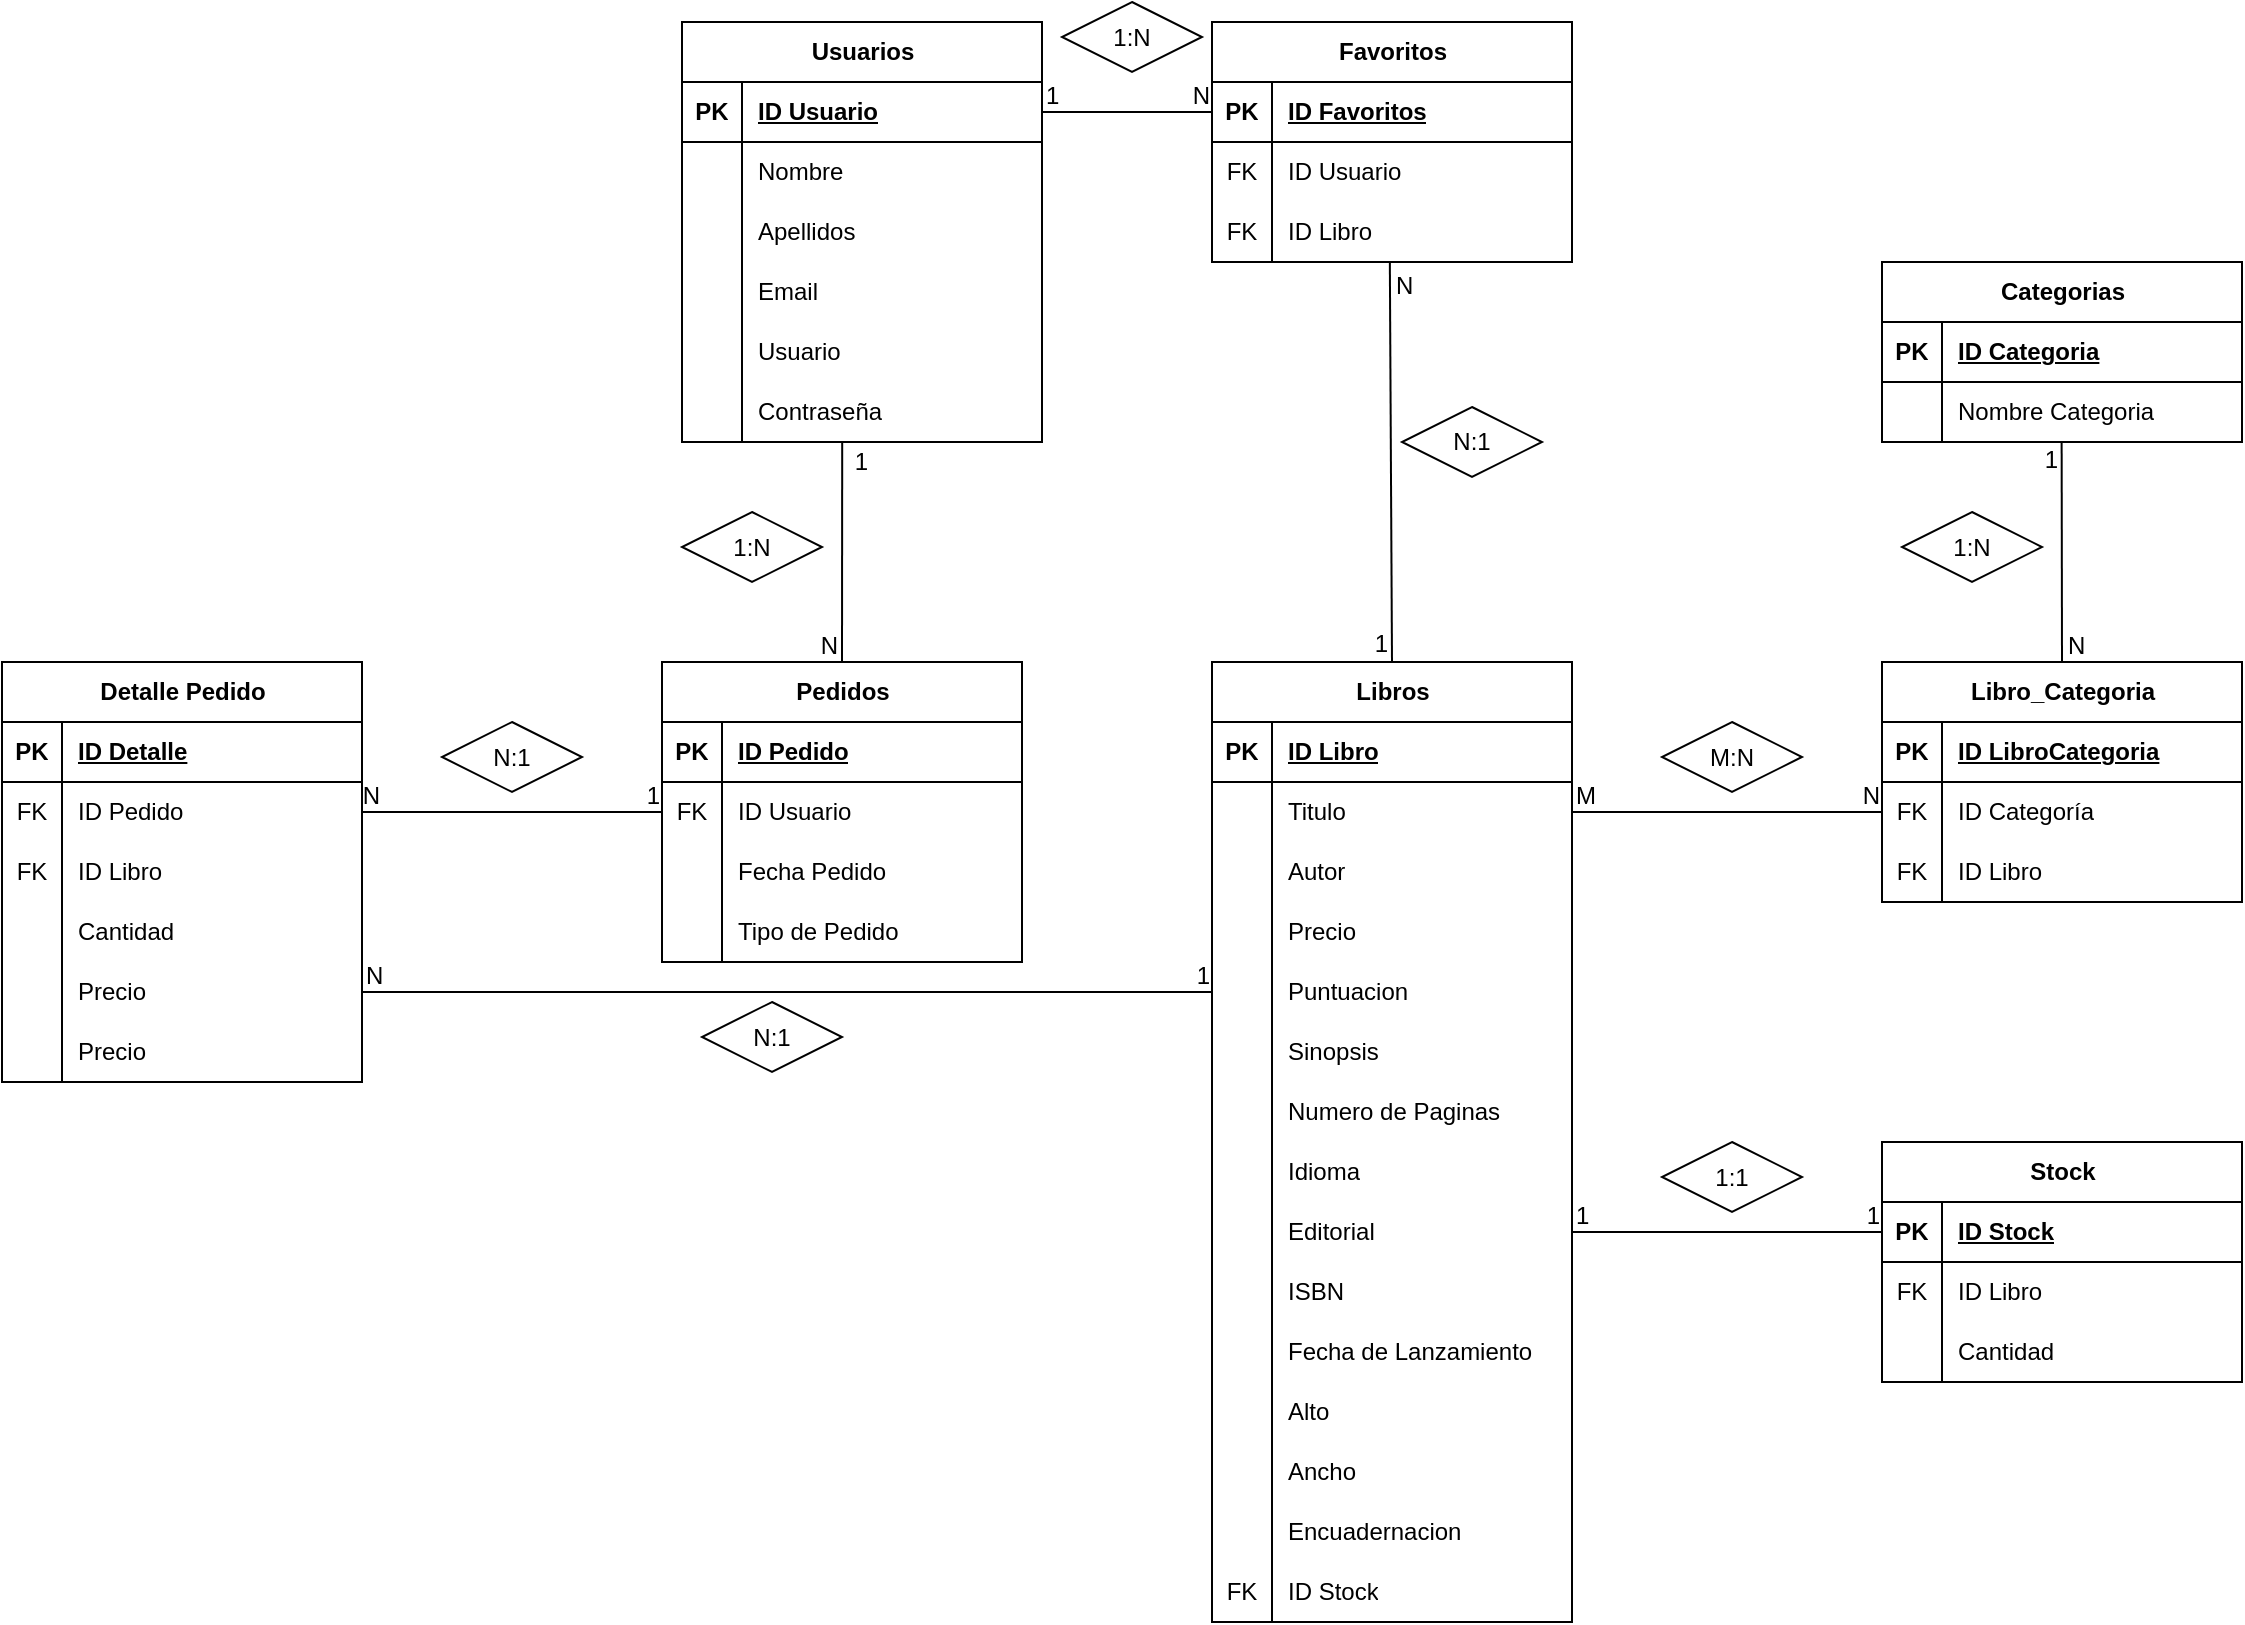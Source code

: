 <mxfile version="23.1.2" type="device">
  <diagram id="R2lEEEUBdFMjLlhIrx00" name="Page-1">
    <mxGraphModel dx="1997" dy="590" grid="1" gridSize="10" guides="1" tooltips="1" connect="1" arrows="1" fold="1" page="1" pageScale="1" pageWidth="850" pageHeight="1100" math="0" shadow="0" extFonts="Permanent Marker^https://fonts.googleapis.com/css?family=Permanent+Marker">
      <root>
        <mxCell id="0" />
        <mxCell id="1" parent="0" />
        <mxCell id="MF3xq8BeSgPYA4B_c5Sf-1" value="Usuarios" style="shape=table;startSize=30;container=1;collapsible=1;childLayout=tableLayout;fixedRows=1;rowLines=0;fontStyle=1;align=center;resizeLast=1;html=1;" vertex="1" parent="1">
          <mxGeometry x="70" y="70" width="180" height="210" as="geometry" />
        </mxCell>
        <mxCell id="MF3xq8BeSgPYA4B_c5Sf-2" value="" style="shape=tableRow;horizontal=0;startSize=0;swimlaneHead=0;swimlaneBody=0;fillColor=none;collapsible=0;dropTarget=0;points=[[0,0.5],[1,0.5]];portConstraint=eastwest;top=0;left=0;right=0;bottom=1;" vertex="1" parent="MF3xq8BeSgPYA4B_c5Sf-1">
          <mxGeometry y="30" width="180" height="30" as="geometry" />
        </mxCell>
        <mxCell id="MF3xq8BeSgPYA4B_c5Sf-3" value="PK" style="shape=partialRectangle;connectable=0;fillColor=none;top=0;left=0;bottom=0;right=0;fontStyle=1;overflow=hidden;whiteSpace=wrap;html=1;" vertex="1" parent="MF3xq8BeSgPYA4B_c5Sf-2">
          <mxGeometry width="30" height="30" as="geometry">
            <mxRectangle width="30" height="30" as="alternateBounds" />
          </mxGeometry>
        </mxCell>
        <mxCell id="MF3xq8BeSgPYA4B_c5Sf-4" value="ID Usuario" style="shape=partialRectangle;connectable=0;fillColor=none;top=0;left=0;bottom=0;right=0;align=left;spacingLeft=6;fontStyle=5;overflow=hidden;whiteSpace=wrap;html=1;" vertex="1" parent="MF3xq8BeSgPYA4B_c5Sf-2">
          <mxGeometry x="30" width="150" height="30" as="geometry">
            <mxRectangle width="150" height="30" as="alternateBounds" />
          </mxGeometry>
        </mxCell>
        <mxCell id="MF3xq8BeSgPYA4B_c5Sf-5" value="" style="shape=tableRow;horizontal=0;startSize=0;swimlaneHead=0;swimlaneBody=0;fillColor=none;collapsible=0;dropTarget=0;points=[[0,0.5],[1,0.5]];portConstraint=eastwest;top=0;left=0;right=0;bottom=0;" vertex="1" parent="MF3xq8BeSgPYA4B_c5Sf-1">
          <mxGeometry y="60" width="180" height="30" as="geometry" />
        </mxCell>
        <mxCell id="MF3xq8BeSgPYA4B_c5Sf-6" value="" style="shape=partialRectangle;connectable=0;fillColor=none;top=0;left=0;bottom=0;right=0;editable=1;overflow=hidden;whiteSpace=wrap;html=1;" vertex="1" parent="MF3xq8BeSgPYA4B_c5Sf-5">
          <mxGeometry width="30" height="30" as="geometry">
            <mxRectangle width="30" height="30" as="alternateBounds" />
          </mxGeometry>
        </mxCell>
        <mxCell id="MF3xq8BeSgPYA4B_c5Sf-7" value="Nombre" style="shape=partialRectangle;connectable=0;fillColor=none;top=0;left=0;bottom=0;right=0;align=left;spacingLeft=6;overflow=hidden;whiteSpace=wrap;html=1;" vertex="1" parent="MF3xq8BeSgPYA4B_c5Sf-5">
          <mxGeometry x="30" width="150" height="30" as="geometry">
            <mxRectangle width="150" height="30" as="alternateBounds" />
          </mxGeometry>
        </mxCell>
        <mxCell id="MF3xq8BeSgPYA4B_c5Sf-8" value="" style="shape=tableRow;horizontal=0;startSize=0;swimlaneHead=0;swimlaneBody=0;fillColor=none;collapsible=0;dropTarget=0;points=[[0,0.5],[1,0.5]];portConstraint=eastwest;top=0;left=0;right=0;bottom=0;" vertex="1" parent="MF3xq8BeSgPYA4B_c5Sf-1">
          <mxGeometry y="90" width="180" height="30" as="geometry" />
        </mxCell>
        <mxCell id="MF3xq8BeSgPYA4B_c5Sf-9" value="" style="shape=partialRectangle;connectable=0;fillColor=none;top=0;left=0;bottom=0;right=0;editable=1;overflow=hidden;whiteSpace=wrap;html=1;" vertex="1" parent="MF3xq8BeSgPYA4B_c5Sf-8">
          <mxGeometry width="30" height="30" as="geometry">
            <mxRectangle width="30" height="30" as="alternateBounds" />
          </mxGeometry>
        </mxCell>
        <mxCell id="MF3xq8BeSgPYA4B_c5Sf-10" value="Apellidos" style="shape=partialRectangle;connectable=0;fillColor=none;top=0;left=0;bottom=0;right=0;align=left;spacingLeft=6;overflow=hidden;whiteSpace=wrap;html=1;" vertex="1" parent="MF3xq8BeSgPYA4B_c5Sf-8">
          <mxGeometry x="30" width="150" height="30" as="geometry">
            <mxRectangle width="150" height="30" as="alternateBounds" />
          </mxGeometry>
        </mxCell>
        <mxCell id="MF3xq8BeSgPYA4B_c5Sf-11" value="" style="shape=tableRow;horizontal=0;startSize=0;swimlaneHead=0;swimlaneBody=0;fillColor=none;collapsible=0;dropTarget=0;points=[[0,0.5],[1,0.5]];portConstraint=eastwest;top=0;left=0;right=0;bottom=0;" vertex="1" parent="MF3xq8BeSgPYA4B_c5Sf-1">
          <mxGeometry y="120" width="180" height="30" as="geometry" />
        </mxCell>
        <mxCell id="MF3xq8BeSgPYA4B_c5Sf-12" value="" style="shape=partialRectangle;connectable=0;fillColor=none;top=0;left=0;bottom=0;right=0;editable=1;overflow=hidden;whiteSpace=wrap;html=1;" vertex="1" parent="MF3xq8BeSgPYA4B_c5Sf-11">
          <mxGeometry width="30" height="30" as="geometry">
            <mxRectangle width="30" height="30" as="alternateBounds" />
          </mxGeometry>
        </mxCell>
        <mxCell id="MF3xq8BeSgPYA4B_c5Sf-13" value="Email" style="shape=partialRectangle;connectable=0;fillColor=none;top=0;left=0;bottom=0;right=0;align=left;spacingLeft=6;overflow=hidden;whiteSpace=wrap;html=1;" vertex="1" parent="MF3xq8BeSgPYA4B_c5Sf-11">
          <mxGeometry x="30" width="150" height="30" as="geometry">
            <mxRectangle width="150" height="30" as="alternateBounds" />
          </mxGeometry>
        </mxCell>
        <mxCell id="MF3xq8BeSgPYA4B_c5Sf-17" value="" style="shape=tableRow;horizontal=0;startSize=0;swimlaneHead=0;swimlaneBody=0;fillColor=none;collapsible=0;dropTarget=0;points=[[0,0.5],[1,0.5]];portConstraint=eastwest;top=0;left=0;right=0;bottom=0;" vertex="1" parent="MF3xq8BeSgPYA4B_c5Sf-1">
          <mxGeometry y="150" width="180" height="30" as="geometry" />
        </mxCell>
        <mxCell id="MF3xq8BeSgPYA4B_c5Sf-18" value="" style="shape=partialRectangle;connectable=0;fillColor=none;top=0;left=0;bottom=0;right=0;editable=1;overflow=hidden;whiteSpace=wrap;html=1;" vertex="1" parent="MF3xq8BeSgPYA4B_c5Sf-17">
          <mxGeometry width="30" height="30" as="geometry">
            <mxRectangle width="30" height="30" as="alternateBounds" />
          </mxGeometry>
        </mxCell>
        <mxCell id="MF3xq8BeSgPYA4B_c5Sf-19" value="Usuario" style="shape=partialRectangle;connectable=0;fillColor=none;top=0;left=0;bottom=0;right=0;align=left;spacingLeft=6;overflow=hidden;whiteSpace=wrap;html=1;" vertex="1" parent="MF3xq8BeSgPYA4B_c5Sf-17">
          <mxGeometry x="30" width="150" height="30" as="geometry">
            <mxRectangle width="150" height="30" as="alternateBounds" />
          </mxGeometry>
        </mxCell>
        <mxCell id="MF3xq8BeSgPYA4B_c5Sf-23" value="" style="shape=tableRow;horizontal=0;startSize=0;swimlaneHead=0;swimlaneBody=0;fillColor=none;collapsible=0;dropTarget=0;points=[[0,0.5],[1,0.5]];portConstraint=eastwest;top=0;left=0;right=0;bottom=0;" vertex="1" parent="MF3xq8BeSgPYA4B_c5Sf-1">
          <mxGeometry y="180" width="180" height="30" as="geometry" />
        </mxCell>
        <mxCell id="MF3xq8BeSgPYA4B_c5Sf-24" value="" style="shape=partialRectangle;connectable=0;fillColor=none;top=0;left=0;bottom=0;right=0;editable=1;overflow=hidden;whiteSpace=wrap;html=1;" vertex="1" parent="MF3xq8BeSgPYA4B_c5Sf-23">
          <mxGeometry width="30" height="30" as="geometry">
            <mxRectangle width="30" height="30" as="alternateBounds" />
          </mxGeometry>
        </mxCell>
        <mxCell id="MF3xq8BeSgPYA4B_c5Sf-25" value="Contraseña" style="shape=partialRectangle;connectable=0;fillColor=none;top=0;left=0;bottom=0;right=0;align=left;spacingLeft=6;overflow=hidden;whiteSpace=wrap;html=1;" vertex="1" parent="MF3xq8BeSgPYA4B_c5Sf-23">
          <mxGeometry x="30" width="150" height="30" as="geometry">
            <mxRectangle width="150" height="30" as="alternateBounds" />
          </mxGeometry>
        </mxCell>
        <mxCell id="MF3xq8BeSgPYA4B_c5Sf-27" value="Libros" style="shape=table;startSize=30;container=1;collapsible=1;childLayout=tableLayout;fixedRows=1;rowLines=0;fontStyle=1;align=center;resizeLast=1;html=1;" vertex="1" parent="1">
          <mxGeometry x="335" y="390" width="180" height="480" as="geometry" />
        </mxCell>
        <mxCell id="MF3xq8BeSgPYA4B_c5Sf-28" value="" style="shape=tableRow;horizontal=0;startSize=0;swimlaneHead=0;swimlaneBody=0;fillColor=none;collapsible=0;dropTarget=0;points=[[0,0.5],[1,0.5]];portConstraint=eastwest;top=0;left=0;right=0;bottom=1;" vertex="1" parent="MF3xq8BeSgPYA4B_c5Sf-27">
          <mxGeometry y="30" width="180" height="30" as="geometry" />
        </mxCell>
        <mxCell id="MF3xq8BeSgPYA4B_c5Sf-29" value="PK" style="shape=partialRectangle;connectable=0;fillColor=none;top=0;left=0;bottom=0;right=0;fontStyle=1;overflow=hidden;whiteSpace=wrap;html=1;" vertex="1" parent="MF3xq8BeSgPYA4B_c5Sf-28">
          <mxGeometry width="30" height="30" as="geometry">
            <mxRectangle width="30" height="30" as="alternateBounds" />
          </mxGeometry>
        </mxCell>
        <mxCell id="MF3xq8BeSgPYA4B_c5Sf-30" value="ID Libro" style="shape=partialRectangle;connectable=0;fillColor=none;top=0;left=0;bottom=0;right=0;align=left;spacingLeft=6;fontStyle=5;overflow=hidden;whiteSpace=wrap;html=1;" vertex="1" parent="MF3xq8BeSgPYA4B_c5Sf-28">
          <mxGeometry x="30" width="150" height="30" as="geometry">
            <mxRectangle width="150" height="30" as="alternateBounds" />
          </mxGeometry>
        </mxCell>
        <mxCell id="MF3xq8BeSgPYA4B_c5Sf-31" value="" style="shape=tableRow;horizontal=0;startSize=0;swimlaneHead=0;swimlaneBody=0;fillColor=none;collapsible=0;dropTarget=0;points=[[0,0.5],[1,0.5]];portConstraint=eastwest;top=0;left=0;right=0;bottom=0;" vertex="1" parent="MF3xq8BeSgPYA4B_c5Sf-27">
          <mxGeometry y="60" width="180" height="30" as="geometry" />
        </mxCell>
        <mxCell id="MF3xq8BeSgPYA4B_c5Sf-32" value="" style="shape=partialRectangle;connectable=0;fillColor=none;top=0;left=0;bottom=0;right=0;editable=1;overflow=hidden;whiteSpace=wrap;html=1;" vertex="1" parent="MF3xq8BeSgPYA4B_c5Sf-31">
          <mxGeometry width="30" height="30" as="geometry">
            <mxRectangle width="30" height="30" as="alternateBounds" />
          </mxGeometry>
        </mxCell>
        <mxCell id="MF3xq8BeSgPYA4B_c5Sf-33" value="Titulo" style="shape=partialRectangle;connectable=0;fillColor=none;top=0;left=0;bottom=0;right=0;align=left;spacingLeft=6;overflow=hidden;whiteSpace=wrap;html=1;" vertex="1" parent="MF3xq8BeSgPYA4B_c5Sf-31">
          <mxGeometry x="30" width="150" height="30" as="geometry">
            <mxRectangle width="150" height="30" as="alternateBounds" />
          </mxGeometry>
        </mxCell>
        <mxCell id="MF3xq8BeSgPYA4B_c5Sf-34" value="" style="shape=tableRow;horizontal=0;startSize=0;swimlaneHead=0;swimlaneBody=0;fillColor=none;collapsible=0;dropTarget=0;points=[[0,0.5],[1,0.5]];portConstraint=eastwest;top=0;left=0;right=0;bottom=0;" vertex="1" parent="MF3xq8BeSgPYA4B_c5Sf-27">
          <mxGeometry y="90" width="180" height="30" as="geometry" />
        </mxCell>
        <mxCell id="MF3xq8BeSgPYA4B_c5Sf-35" value="" style="shape=partialRectangle;connectable=0;fillColor=none;top=0;left=0;bottom=0;right=0;editable=1;overflow=hidden;whiteSpace=wrap;html=1;" vertex="1" parent="MF3xq8BeSgPYA4B_c5Sf-34">
          <mxGeometry width="30" height="30" as="geometry">
            <mxRectangle width="30" height="30" as="alternateBounds" />
          </mxGeometry>
        </mxCell>
        <mxCell id="MF3xq8BeSgPYA4B_c5Sf-36" value="Autor" style="shape=partialRectangle;connectable=0;fillColor=none;top=0;left=0;bottom=0;right=0;align=left;spacingLeft=6;overflow=hidden;whiteSpace=wrap;html=1;" vertex="1" parent="MF3xq8BeSgPYA4B_c5Sf-34">
          <mxGeometry x="30" width="150" height="30" as="geometry">
            <mxRectangle width="150" height="30" as="alternateBounds" />
          </mxGeometry>
        </mxCell>
        <mxCell id="MF3xq8BeSgPYA4B_c5Sf-37" value="" style="shape=tableRow;horizontal=0;startSize=0;swimlaneHead=0;swimlaneBody=0;fillColor=none;collapsible=0;dropTarget=0;points=[[0,0.5],[1,0.5]];portConstraint=eastwest;top=0;left=0;right=0;bottom=0;" vertex="1" parent="MF3xq8BeSgPYA4B_c5Sf-27">
          <mxGeometry y="120" width="180" height="30" as="geometry" />
        </mxCell>
        <mxCell id="MF3xq8BeSgPYA4B_c5Sf-38" value="" style="shape=partialRectangle;connectable=0;fillColor=none;top=0;left=0;bottom=0;right=0;editable=1;overflow=hidden;whiteSpace=wrap;html=1;" vertex="1" parent="MF3xq8BeSgPYA4B_c5Sf-37">
          <mxGeometry width="30" height="30" as="geometry">
            <mxRectangle width="30" height="30" as="alternateBounds" />
          </mxGeometry>
        </mxCell>
        <mxCell id="MF3xq8BeSgPYA4B_c5Sf-39" value="Precio" style="shape=partialRectangle;connectable=0;fillColor=none;top=0;left=0;bottom=0;right=0;align=left;spacingLeft=6;overflow=hidden;whiteSpace=wrap;html=1;" vertex="1" parent="MF3xq8BeSgPYA4B_c5Sf-37">
          <mxGeometry x="30" width="150" height="30" as="geometry">
            <mxRectangle width="150" height="30" as="alternateBounds" />
          </mxGeometry>
        </mxCell>
        <mxCell id="MF3xq8BeSgPYA4B_c5Sf-79" value="" style="shape=tableRow;horizontal=0;startSize=0;swimlaneHead=0;swimlaneBody=0;fillColor=none;collapsible=0;dropTarget=0;points=[[0,0.5],[1,0.5]];portConstraint=eastwest;top=0;left=0;right=0;bottom=0;" vertex="1" parent="MF3xq8BeSgPYA4B_c5Sf-27">
          <mxGeometry y="150" width="180" height="30" as="geometry" />
        </mxCell>
        <mxCell id="MF3xq8BeSgPYA4B_c5Sf-80" value="" style="shape=partialRectangle;connectable=0;fillColor=none;top=0;left=0;bottom=0;right=0;editable=1;overflow=hidden;whiteSpace=wrap;html=1;" vertex="1" parent="MF3xq8BeSgPYA4B_c5Sf-79">
          <mxGeometry width="30" height="30" as="geometry">
            <mxRectangle width="30" height="30" as="alternateBounds" />
          </mxGeometry>
        </mxCell>
        <mxCell id="MF3xq8BeSgPYA4B_c5Sf-81" value="Puntuacion" style="shape=partialRectangle;connectable=0;fillColor=none;top=0;left=0;bottom=0;right=0;align=left;spacingLeft=6;overflow=hidden;whiteSpace=wrap;html=1;" vertex="1" parent="MF3xq8BeSgPYA4B_c5Sf-79">
          <mxGeometry x="30" width="150" height="30" as="geometry">
            <mxRectangle width="150" height="30" as="alternateBounds" />
          </mxGeometry>
        </mxCell>
        <mxCell id="MF3xq8BeSgPYA4B_c5Sf-82" value="" style="shape=tableRow;horizontal=0;startSize=0;swimlaneHead=0;swimlaneBody=0;fillColor=none;collapsible=0;dropTarget=0;points=[[0,0.5],[1,0.5]];portConstraint=eastwest;top=0;left=0;right=0;bottom=0;" vertex="1" parent="MF3xq8BeSgPYA4B_c5Sf-27">
          <mxGeometry y="180" width="180" height="30" as="geometry" />
        </mxCell>
        <mxCell id="MF3xq8BeSgPYA4B_c5Sf-83" value="" style="shape=partialRectangle;connectable=0;fillColor=none;top=0;left=0;bottom=0;right=0;editable=1;overflow=hidden;whiteSpace=wrap;html=1;" vertex="1" parent="MF3xq8BeSgPYA4B_c5Sf-82">
          <mxGeometry width="30" height="30" as="geometry">
            <mxRectangle width="30" height="30" as="alternateBounds" />
          </mxGeometry>
        </mxCell>
        <mxCell id="MF3xq8BeSgPYA4B_c5Sf-84" value="Sinopsis" style="shape=partialRectangle;connectable=0;fillColor=none;top=0;left=0;bottom=0;right=0;align=left;spacingLeft=6;overflow=hidden;whiteSpace=wrap;html=1;" vertex="1" parent="MF3xq8BeSgPYA4B_c5Sf-82">
          <mxGeometry x="30" width="150" height="30" as="geometry">
            <mxRectangle width="150" height="30" as="alternateBounds" />
          </mxGeometry>
        </mxCell>
        <mxCell id="MF3xq8BeSgPYA4B_c5Sf-104" value="" style="shape=tableRow;horizontal=0;startSize=0;swimlaneHead=0;swimlaneBody=0;fillColor=none;collapsible=0;dropTarget=0;points=[[0,0.5],[1,0.5]];portConstraint=eastwest;top=0;left=0;right=0;bottom=0;" vertex="1" parent="MF3xq8BeSgPYA4B_c5Sf-27">
          <mxGeometry y="210" width="180" height="30" as="geometry" />
        </mxCell>
        <mxCell id="MF3xq8BeSgPYA4B_c5Sf-105" value="" style="shape=partialRectangle;connectable=0;fillColor=none;top=0;left=0;bottom=0;right=0;editable=1;overflow=hidden;whiteSpace=wrap;html=1;" vertex="1" parent="MF3xq8BeSgPYA4B_c5Sf-104">
          <mxGeometry width="30" height="30" as="geometry">
            <mxRectangle width="30" height="30" as="alternateBounds" />
          </mxGeometry>
        </mxCell>
        <mxCell id="MF3xq8BeSgPYA4B_c5Sf-106" value="Numero de Paginas" style="shape=partialRectangle;connectable=0;fillColor=none;top=0;left=0;bottom=0;right=0;align=left;spacingLeft=6;overflow=hidden;whiteSpace=wrap;html=1;" vertex="1" parent="MF3xq8BeSgPYA4B_c5Sf-104">
          <mxGeometry x="30" width="150" height="30" as="geometry">
            <mxRectangle width="150" height="30" as="alternateBounds" />
          </mxGeometry>
        </mxCell>
        <mxCell id="MF3xq8BeSgPYA4B_c5Sf-107" value="" style="shape=tableRow;horizontal=0;startSize=0;swimlaneHead=0;swimlaneBody=0;fillColor=none;collapsible=0;dropTarget=0;points=[[0,0.5],[1,0.5]];portConstraint=eastwest;top=0;left=0;right=0;bottom=0;" vertex="1" parent="MF3xq8BeSgPYA4B_c5Sf-27">
          <mxGeometry y="240" width="180" height="30" as="geometry" />
        </mxCell>
        <mxCell id="MF3xq8BeSgPYA4B_c5Sf-108" value="" style="shape=partialRectangle;connectable=0;fillColor=none;top=0;left=0;bottom=0;right=0;editable=1;overflow=hidden;whiteSpace=wrap;html=1;" vertex="1" parent="MF3xq8BeSgPYA4B_c5Sf-107">
          <mxGeometry width="30" height="30" as="geometry">
            <mxRectangle width="30" height="30" as="alternateBounds" />
          </mxGeometry>
        </mxCell>
        <mxCell id="MF3xq8BeSgPYA4B_c5Sf-109" value="Idioma" style="shape=partialRectangle;connectable=0;fillColor=none;top=0;left=0;bottom=0;right=0;align=left;spacingLeft=6;overflow=hidden;whiteSpace=wrap;html=1;" vertex="1" parent="MF3xq8BeSgPYA4B_c5Sf-107">
          <mxGeometry x="30" width="150" height="30" as="geometry">
            <mxRectangle width="150" height="30" as="alternateBounds" />
          </mxGeometry>
        </mxCell>
        <mxCell id="MF3xq8BeSgPYA4B_c5Sf-110" value="" style="shape=tableRow;horizontal=0;startSize=0;swimlaneHead=0;swimlaneBody=0;fillColor=none;collapsible=0;dropTarget=0;points=[[0,0.5],[1,0.5]];portConstraint=eastwest;top=0;left=0;right=0;bottom=0;" vertex="1" parent="MF3xq8BeSgPYA4B_c5Sf-27">
          <mxGeometry y="270" width="180" height="30" as="geometry" />
        </mxCell>
        <mxCell id="MF3xq8BeSgPYA4B_c5Sf-111" value="" style="shape=partialRectangle;connectable=0;fillColor=none;top=0;left=0;bottom=0;right=0;editable=1;overflow=hidden;whiteSpace=wrap;html=1;" vertex="1" parent="MF3xq8BeSgPYA4B_c5Sf-110">
          <mxGeometry width="30" height="30" as="geometry">
            <mxRectangle width="30" height="30" as="alternateBounds" />
          </mxGeometry>
        </mxCell>
        <mxCell id="MF3xq8BeSgPYA4B_c5Sf-112" value="Editorial" style="shape=partialRectangle;connectable=0;fillColor=none;top=0;left=0;bottom=0;right=0;align=left;spacingLeft=6;overflow=hidden;whiteSpace=wrap;html=1;" vertex="1" parent="MF3xq8BeSgPYA4B_c5Sf-110">
          <mxGeometry x="30" width="150" height="30" as="geometry">
            <mxRectangle width="150" height="30" as="alternateBounds" />
          </mxGeometry>
        </mxCell>
        <mxCell id="MF3xq8BeSgPYA4B_c5Sf-113" value="" style="shape=tableRow;horizontal=0;startSize=0;swimlaneHead=0;swimlaneBody=0;fillColor=none;collapsible=0;dropTarget=0;points=[[0,0.5],[1,0.5]];portConstraint=eastwest;top=0;left=0;right=0;bottom=0;" vertex="1" parent="MF3xq8BeSgPYA4B_c5Sf-27">
          <mxGeometry y="300" width="180" height="30" as="geometry" />
        </mxCell>
        <mxCell id="MF3xq8BeSgPYA4B_c5Sf-114" value="" style="shape=partialRectangle;connectable=0;fillColor=none;top=0;left=0;bottom=0;right=0;editable=1;overflow=hidden;whiteSpace=wrap;html=1;" vertex="1" parent="MF3xq8BeSgPYA4B_c5Sf-113">
          <mxGeometry width="30" height="30" as="geometry">
            <mxRectangle width="30" height="30" as="alternateBounds" />
          </mxGeometry>
        </mxCell>
        <mxCell id="MF3xq8BeSgPYA4B_c5Sf-115" value="ISBN" style="shape=partialRectangle;connectable=0;fillColor=none;top=0;left=0;bottom=0;right=0;align=left;spacingLeft=6;overflow=hidden;whiteSpace=wrap;html=1;" vertex="1" parent="MF3xq8BeSgPYA4B_c5Sf-113">
          <mxGeometry x="30" width="150" height="30" as="geometry">
            <mxRectangle width="150" height="30" as="alternateBounds" />
          </mxGeometry>
        </mxCell>
        <mxCell id="MF3xq8BeSgPYA4B_c5Sf-116" value="" style="shape=tableRow;horizontal=0;startSize=0;swimlaneHead=0;swimlaneBody=0;fillColor=none;collapsible=0;dropTarget=0;points=[[0,0.5],[1,0.5]];portConstraint=eastwest;top=0;left=0;right=0;bottom=0;" vertex="1" parent="MF3xq8BeSgPYA4B_c5Sf-27">
          <mxGeometry y="330" width="180" height="30" as="geometry" />
        </mxCell>
        <mxCell id="MF3xq8BeSgPYA4B_c5Sf-117" value="" style="shape=partialRectangle;connectable=0;fillColor=none;top=0;left=0;bottom=0;right=0;editable=1;overflow=hidden;whiteSpace=wrap;html=1;" vertex="1" parent="MF3xq8BeSgPYA4B_c5Sf-116">
          <mxGeometry width="30" height="30" as="geometry">
            <mxRectangle width="30" height="30" as="alternateBounds" />
          </mxGeometry>
        </mxCell>
        <mxCell id="MF3xq8BeSgPYA4B_c5Sf-118" value="Fecha de Lanzamiento" style="shape=partialRectangle;connectable=0;fillColor=none;top=0;left=0;bottom=0;right=0;align=left;spacingLeft=6;overflow=hidden;whiteSpace=wrap;html=1;" vertex="1" parent="MF3xq8BeSgPYA4B_c5Sf-116">
          <mxGeometry x="30" width="150" height="30" as="geometry">
            <mxRectangle width="150" height="30" as="alternateBounds" />
          </mxGeometry>
        </mxCell>
        <mxCell id="MF3xq8BeSgPYA4B_c5Sf-119" value="" style="shape=tableRow;horizontal=0;startSize=0;swimlaneHead=0;swimlaneBody=0;fillColor=none;collapsible=0;dropTarget=0;points=[[0,0.5],[1,0.5]];portConstraint=eastwest;top=0;left=0;right=0;bottom=0;" vertex="1" parent="MF3xq8BeSgPYA4B_c5Sf-27">
          <mxGeometry y="360" width="180" height="30" as="geometry" />
        </mxCell>
        <mxCell id="MF3xq8BeSgPYA4B_c5Sf-120" value="" style="shape=partialRectangle;connectable=0;fillColor=none;top=0;left=0;bottom=0;right=0;editable=1;overflow=hidden;whiteSpace=wrap;html=1;" vertex="1" parent="MF3xq8BeSgPYA4B_c5Sf-119">
          <mxGeometry width="30" height="30" as="geometry">
            <mxRectangle width="30" height="30" as="alternateBounds" />
          </mxGeometry>
        </mxCell>
        <mxCell id="MF3xq8BeSgPYA4B_c5Sf-121" value="Alto" style="shape=partialRectangle;connectable=0;fillColor=none;top=0;left=0;bottom=0;right=0;align=left;spacingLeft=6;overflow=hidden;whiteSpace=wrap;html=1;" vertex="1" parent="MF3xq8BeSgPYA4B_c5Sf-119">
          <mxGeometry x="30" width="150" height="30" as="geometry">
            <mxRectangle width="150" height="30" as="alternateBounds" />
          </mxGeometry>
        </mxCell>
        <mxCell id="MF3xq8BeSgPYA4B_c5Sf-122" value="" style="shape=tableRow;horizontal=0;startSize=0;swimlaneHead=0;swimlaneBody=0;fillColor=none;collapsible=0;dropTarget=0;points=[[0,0.5],[1,0.5]];portConstraint=eastwest;top=0;left=0;right=0;bottom=0;" vertex="1" parent="MF3xq8BeSgPYA4B_c5Sf-27">
          <mxGeometry y="390" width="180" height="30" as="geometry" />
        </mxCell>
        <mxCell id="MF3xq8BeSgPYA4B_c5Sf-123" value="" style="shape=partialRectangle;connectable=0;fillColor=none;top=0;left=0;bottom=0;right=0;editable=1;overflow=hidden;whiteSpace=wrap;html=1;" vertex="1" parent="MF3xq8BeSgPYA4B_c5Sf-122">
          <mxGeometry width="30" height="30" as="geometry">
            <mxRectangle width="30" height="30" as="alternateBounds" />
          </mxGeometry>
        </mxCell>
        <mxCell id="MF3xq8BeSgPYA4B_c5Sf-124" value="Ancho" style="shape=partialRectangle;connectable=0;fillColor=none;top=0;left=0;bottom=0;right=0;align=left;spacingLeft=6;overflow=hidden;whiteSpace=wrap;html=1;" vertex="1" parent="MF3xq8BeSgPYA4B_c5Sf-122">
          <mxGeometry x="30" width="150" height="30" as="geometry">
            <mxRectangle width="150" height="30" as="alternateBounds" />
          </mxGeometry>
        </mxCell>
        <mxCell id="MF3xq8BeSgPYA4B_c5Sf-125" value="" style="shape=tableRow;horizontal=0;startSize=0;swimlaneHead=0;swimlaneBody=0;fillColor=none;collapsible=0;dropTarget=0;points=[[0,0.5],[1,0.5]];portConstraint=eastwest;top=0;left=0;right=0;bottom=0;" vertex="1" parent="MF3xq8BeSgPYA4B_c5Sf-27">
          <mxGeometry y="420" width="180" height="30" as="geometry" />
        </mxCell>
        <mxCell id="MF3xq8BeSgPYA4B_c5Sf-126" value="" style="shape=partialRectangle;connectable=0;fillColor=none;top=0;left=0;bottom=0;right=0;editable=1;overflow=hidden;whiteSpace=wrap;html=1;" vertex="1" parent="MF3xq8BeSgPYA4B_c5Sf-125">
          <mxGeometry width="30" height="30" as="geometry">
            <mxRectangle width="30" height="30" as="alternateBounds" />
          </mxGeometry>
        </mxCell>
        <mxCell id="MF3xq8BeSgPYA4B_c5Sf-127" value="Encuadernacion" style="shape=partialRectangle;connectable=0;fillColor=none;top=0;left=0;bottom=0;right=0;align=left;spacingLeft=6;overflow=hidden;whiteSpace=wrap;html=1;" vertex="1" parent="MF3xq8BeSgPYA4B_c5Sf-125">
          <mxGeometry x="30" width="150" height="30" as="geometry">
            <mxRectangle width="150" height="30" as="alternateBounds" />
          </mxGeometry>
        </mxCell>
        <mxCell id="MF3xq8BeSgPYA4B_c5Sf-155" value="" style="shape=tableRow;horizontal=0;startSize=0;swimlaneHead=0;swimlaneBody=0;fillColor=none;collapsible=0;dropTarget=0;points=[[0,0.5],[1,0.5]];portConstraint=eastwest;top=0;left=0;right=0;bottom=0;" vertex="1" parent="MF3xq8BeSgPYA4B_c5Sf-27">
          <mxGeometry y="450" width="180" height="30" as="geometry" />
        </mxCell>
        <mxCell id="MF3xq8BeSgPYA4B_c5Sf-156" value="FK" style="shape=partialRectangle;connectable=0;fillColor=none;top=0;left=0;bottom=0;right=0;editable=1;overflow=hidden;whiteSpace=wrap;html=1;" vertex="1" parent="MF3xq8BeSgPYA4B_c5Sf-155">
          <mxGeometry width="30" height="30" as="geometry">
            <mxRectangle width="30" height="30" as="alternateBounds" />
          </mxGeometry>
        </mxCell>
        <mxCell id="MF3xq8BeSgPYA4B_c5Sf-157" value="ID Stock" style="shape=partialRectangle;connectable=0;fillColor=none;top=0;left=0;bottom=0;right=0;align=left;spacingLeft=6;overflow=hidden;whiteSpace=wrap;html=1;" vertex="1" parent="MF3xq8BeSgPYA4B_c5Sf-155">
          <mxGeometry x="30" width="150" height="30" as="geometry">
            <mxRectangle width="150" height="30" as="alternateBounds" />
          </mxGeometry>
        </mxCell>
        <mxCell id="MF3xq8BeSgPYA4B_c5Sf-40" value="Pedidos" style="shape=table;startSize=30;container=1;collapsible=1;childLayout=tableLayout;fixedRows=1;rowLines=0;fontStyle=1;align=center;resizeLast=1;html=1;" vertex="1" parent="1">
          <mxGeometry x="60" y="390" width="180" height="150" as="geometry" />
        </mxCell>
        <mxCell id="MF3xq8BeSgPYA4B_c5Sf-41" value="" style="shape=tableRow;horizontal=0;startSize=0;swimlaneHead=0;swimlaneBody=0;fillColor=none;collapsible=0;dropTarget=0;points=[[0,0.5],[1,0.5]];portConstraint=eastwest;top=0;left=0;right=0;bottom=1;" vertex="1" parent="MF3xq8BeSgPYA4B_c5Sf-40">
          <mxGeometry y="30" width="180" height="30" as="geometry" />
        </mxCell>
        <mxCell id="MF3xq8BeSgPYA4B_c5Sf-42" value="PK" style="shape=partialRectangle;connectable=0;fillColor=none;top=0;left=0;bottom=0;right=0;fontStyle=1;overflow=hidden;whiteSpace=wrap;html=1;" vertex="1" parent="MF3xq8BeSgPYA4B_c5Sf-41">
          <mxGeometry width="30" height="30" as="geometry">
            <mxRectangle width="30" height="30" as="alternateBounds" />
          </mxGeometry>
        </mxCell>
        <mxCell id="MF3xq8BeSgPYA4B_c5Sf-43" value="ID Pedido" style="shape=partialRectangle;connectable=0;fillColor=none;top=0;left=0;bottom=0;right=0;align=left;spacingLeft=6;fontStyle=5;overflow=hidden;whiteSpace=wrap;html=1;" vertex="1" parent="MF3xq8BeSgPYA4B_c5Sf-41">
          <mxGeometry x="30" width="150" height="30" as="geometry">
            <mxRectangle width="150" height="30" as="alternateBounds" />
          </mxGeometry>
        </mxCell>
        <mxCell id="MF3xq8BeSgPYA4B_c5Sf-44" value="" style="shape=tableRow;horizontal=0;startSize=0;swimlaneHead=0;swimlaneBody=0;fillColor=none;collapsible=0;dropTarget=0;points=[[0,0.5],[1,0.5]];portConstraint=eastwest;top=0;left=0;right=0;bottom=0;" vertex="1" parent="MF3xq8BeSgPYA4B_c5Sf-40">
          <mxGeometry y="60" width="180" height="30" as="geometry" />
        </mxCell>
        <mxCell id="MF3xq8BeSgPYA4B_c5Sf-45" value="FK" style="shape=partialRectangle;connectable=0;fillColor=none;top=0;left=0;bottom=0;right=0;editable=1;overflow=hidden;whiteSpace=wrap;html=1;" vertex="1" parent="MF3xq8BeSgPYA4B_c5Sf-44">
          <mxGeometry width="30" height="30" as="geometry">
            <mxRectangle width="30" height="30" as="alternateBounds" />
          </mxGeometry>
        </mxCell>
        <mxCell id="MF3xq8BeSgPYA4B_c5Sf-46" value="ID Usuario" style="shape=partialRectangle;connectable=0;fillColor=none;top=0;left=0;bottom=0;right=0;align=left;spacingLeft=6;overflow=hidden;whiteSpace=wrap;html=1;" vertex="1" parent="MF3xq8BeSgPYA4B_c5Sf-44">
          <mxGeometry x="30" width="150" height="30" as="geometry">
            <mxRectangle width="150" height="30" as="alternateBounds" />
          </mxGeometry>
        </mxCell>
        <mxCell id="MF3xq8BeSgPYA4B_c5Sf-47" value="" style="shape=tableRow;horizontal=0;startSize=0;swimlaneHead=0;swimlaneBody=0;fillColor=none;collapsible=0;dropTarget=0;points=[[0,0.5],[1,0.5]];portConstraint=eastwest;top=0;left=0;right=0;bottom=0;" vertex="1" parent="MF3xq8BeSgPYA4B_c5Sf-40">
          <mxGeometry y="90" width="180" height="30" as="geometry" />
        </mxCell>
        <mxCell id="MF3xq8BeSgPYA4B_c5Sf-48" value="" style="shape=partialRectangle;connectable=0;fillColor=none;top=0;left=0;bottom=0;right=0;editable=1;overflow=hidden;whiteSpace=wrap;html=1;" vertex="1" parent="MF3xq8BeSgPYA4B_c5Sf-47">
          <mxGeometry width="30" height="30" as="geometry">
            <mxRectangle width="30" height="30" as="alternateBounds" />
          </mxGeometry>
        </mxCell>
        <mxCell id="MF3xq8BeSgPYA4B_c5Sf-49" value="Fecha Pedido" style="shape=partialRectangle;connectable=0;fillColor=none;top=0;left=0;bottom=0;right=0;align=left;spacingLeft=6;overflow=hidden;whiteSpace=wrap;html=1;" vertex="1" parent="MF3xq8BeSgPYA4B_c5Sf-47">
          <mxGeometry x="30" width="150" height="30" as="geometry">
            <mxRectangle width="150" height="30" as="alternateBounds" />
          </mxGeometry>
        </mxCell>
        <mxCell id="MF3xq8BeSgPYA4B_c5Sf-50" value="" style="shape=tableRow;horizontal=0;startSize=0;swimlaneHead=0;swimlaneBody=0;fillColor=none;collapsible=0;dropTarget=0;points=[[0,0.5],[1,0.5]];portConstraint=eastwest;top=0;left=0;right=0;bottom=0;" vertex="1" parent="MF3xq8BeSgPYA4B_c5Sf-40">
          <mxGeometry y="120" width="180" height="30" as="geometry" />
        </mxCell>
        <mxCell id="MF3xq8BeSgPYA4B_c5Sf-51" value="" style="shape=partialRectangle;connectable=0;fillColor=none;top=0;left=0;bottom=0;right=0;editable=1;overflow=hidden;whiteSpace=wrap;html=1;" vertex="1" parent="MF3xq8BeSgPYA4B_c5Sf-50">
          <mxGeometry width="30" height="30" as="geometry">
            <mxRectangle width="30" height="30" as="alternateBounds" />
          </mxGeometry>
        </mxCell>
        <mxCell id="MF3xq8BeSgPYA4B_c5Sf-52" value="Tipo de Pedido" style="shape=partialRectangle;connectable=0;fillColor=none;top=0;left=0;bottom=0;right=0;align=left;spacingLeft=6;overflow=hidden;whiteSpace=wrap;html=1;" vertex="1" parent="MF3xq8BeSgPYA4B_c5Sf-50">
          <mxGeometry x="30" width="150" height="30" as="geometry">
            <mxRectangle width="150" height="30" as="alternateBounds" />
          </mxGeometry>
        </mxCell>
        <mxCell id="MF3xq8BeSgPYA4B_c5Sf-53" value="Favoritos" style="shape=table;startSize=30;container=1;collapsible=1;childLayout=tableLayout;fixedRows=1;rowLines=0;fontStyle=1;align=center;resizeLast=1;html=1;" vertex="1" parent="1">
          <mxGeometry x="335" y="70" width="180" height="120" as="geometry" />
        </mxCell>
        <mxCell id="MF3xq8BeSgPYA4B_c5Sf-54" value="" style="shape=tableRow;horizontal=0;startSize=0;swimlaneHead=0;swimlaneBody=0;fillColor=none;collapsible=0;dropTarget=0;points=[[0,0.5],[1,0.5]];portConstraint=eastwest;top=0;left=0;right=0;bottom=1;" vertex="1" parent="MF3xq8BeSgPYA4B_c5Sf-53">
          <mxGeometry y="30" width="180" height="30" as="geometry" />
        </mxCell>
        <mxCell id="MF3xq8BeSgPYA4B_c5Sf-55" value="PK" style="shape=partialRectangle;connectable=0;fillColor=none;top=0;left=0;bottom=0;right=0;fontStyle=1;overflow=hidden;whiteSpace=wrap;html=1;" vertex="1" parent="MF3xq8BeSgPYA4B_c5Sf-54">
          <mxGeometry width="30" height="30" as="geometry">
            <mxRectangle width="30" height="30" as="alternateBounds" />
          </mxGeometry>
        </mxCell>
        <mxCell id="MF3xq8BeSgPYA4B_c5Sf-56" value="ID Favoritos" style="shape=partialRectangle;connectable=0;fillColor=none;top=0;left=0;bottom=0;right=0;align=left;spacingLeft=6;fontStyle=5;overflow=hidden;whiteSpace=wrap;html=1;" vertex="1" parent="MF3xq8BeSgPYA4B_c5Sf-54">
          <mxGeometry x="30" width="150" height="30" as="geometry">
            <mxRectangle width="150" height="30" as="alternateBounds" />
          </mxGeometry>
        </mxCell>
        <mxCell id="MF3xq8BeSgPYA4B_c5Sf-57" value="" style="shape=tableRow;horizontal=0;startSize=0;swimlaneHead=0;swimlaneBody=0;fillColor=none;collapsible=0;dropTarget=0;points=[[0,0.5],[1,0.5]];portConstraint=eastwest;top=0;left=0;right=0;bottom=0;" vertex="1" parent="MF3xq8BeSgPYA4B_c5Sf-53">
          <mxGeometry y="60" width="180" height="30" as="geometry" />
        </mxCell>
        <mxCell id="MF3xq8BeSgPYA4B_c5Sf-58" value="FK" style="shape=partialRectangle;connectable=0;fillColor=none;top=0;left=0;bottom=0;right=0;editable=1;overflow=hidden;whiteSpace=wrap;html=1;" vertex="1" parent="MF3xq8BeSgPYA4B_c5Sf-57">
          <mxGeometry width="30" height="30" as="geometry">
            <mxRectangle width="30" height="30" as="alternateBounds" />
          </mxGeometry>
        </mxCell>
        <mxCell id="MF3xq8BeSgPYA4B_c5Sf-59" value="ID Usuario" style="shape=partialRectangle;connectable=0;fillColor=none;top=0;left=0;bottom=0;right=0;align=left;spacingLeft=6;overflow=hidden;whiteSpace=wrap;html=1;" vertex="1" parent="MF3xq8BeSgPYA4B_c5Sf-57">
          <mxGeometry x="30" width="150" height="30" as="geometry">
            <mxRectangle width="150" height="30" as="alternateBounds" />
          </mxGeometry>
        </mxCell>
        <mxCell id="MF3xq8BeSgPYA4B_c5Sf-60" value="" style="shape=tableRow;horizontal=0;startSize=0;swimlaneHead=0;swimlaneBody=0;fillColor=none;collapsible=0;dropTarget=0;points=[[0,0.5],[1,0.5]];portConstraint=eastwest;top=0;left=0;right=0;bottom=0;" vertex="1" parent="MF3xq8BeSgPYA4B_c5Sf-53">
          <mxGeometry y="90" width="180" height="30" as="geometry" />
        </mxCell>
        <mxCell id="MF3xq8BeSgPYA4B_c5Sf-61" value="FK" style="shape=partialRectangle;connectable=0;fillColor=none;top=0;left=0;bottom=0;right=0;editable=1;overflow=hidden;whiteSpace=wrap;html=1;" vertex="1" parent="MF3xq8BeSgPYA4B_c5Sf-60">
          <mxGeometry width="30" height="30" as="geometry">
            <mxRectangle width="30" height="30" as="alternateBounds" />
          </mxGeometry>
        </mxCell>
        <mxCell id="MF3xq8BeSgPYA4B_c5Sf-62" value="ID Libro" style="shape=partialRectangle;connectable=0;fillColor=none;top=0;left=0;bottom=0;right=0;align=left;spacingLeft=6;overflow=hidden;whiteSpace=wrap;html=1;" vertex="1" parent="MF3xq8BeSgPYA4B_c5Sf-60">
          <mxGeometry x="30" width="150" height="30" as="geometry">
            <mxRectangle width="150" height="30" as="alternateBounds" />
          </mxGeometry>
        </mxCell>
        <mxCell id="MF3xq8BeSgPYA4B_c5Sf-66" value="Categorias" style="shape=table;startSize=30;container=1;collapsible=1;childLayout=tableLayout;fixedRows=1;rowLines=0;fontStyle=1;align=center;resizeLast=1;html=1;" vertex="1" parent="1">
          <mxGeometry x="670" y="190" width="180" height="90" as="geometry" />
        </mxCell>
        <mxCell id="MF3xq8BeSgPYA4B_c5Sf-67" value="" style="shape=tableRow;horizontal=0;startSize=0;swimlaneHead=0;swimlaneBody=0;fillColor=none;collapsible=0;dropTarget=0;points=[[0,0.5],[1,0.5]];portConstraint=eastwest;top=0;left=0;right=0;bottom=1;" vertex="1" parent="MF3xq8BeSgPYA4B_c5Sf-66">
          <mxGeometry y="30" width="180" height="30" as="geometry" />
        </mxCell>
        <mxCell id="MF3xq8BeSgPYA4B_c5Sf-68" value="PK" style="shape=partialRectangle;connectable=0;fillColor=none;top=0;left=0;bottom=0;right=0;fontStyle=1;overflow=hidden;whiteSpace=wrap;html=1;" vertex="1" parent="MF3xq8BeSgPYA4B_c5Sf-67">
          <mxGeometry width="30" height="30" as="geometry">
            <mxRectangle width="30" height="30" as="alternateBounds" />
          </mxGeometry>
        </mxCell>
        <mxCell id="MF3xq8BeSgPYA4B_c5Sf-69" value="ID Categoria" style="shape=partialRectangle;connectable=0;fillColor=none;top=0;left=0;bottom=0;right=0;align=left;spacingLeft=6;fontStyle=5;overflow=hidden;whiteSpace=wrap;html=1;" vertex="1" parent="MF3xq8BeSgPYA4B_c5Sf-67">
          <mxGeometry x="30" width="150" height="30" as="geometry">
            <mxRectangle width="150" height="30" as="alternateBounds" />
          </mxGeometry>
        </mxCell>
        <mxCell id="MF3xq8BeSgPYA4B_c5Sf-70" value="" style="shape=tableRow;horizontal=0;startSize=0;swimlaneHead=0;swimlaneBody=0;fillColor=none;collapsible=0;dropTarget=0;points=[[0,0.5],[1,0.5]];portConstraint=eastwest;top=0;left=0;right=0;bottom=0;" vertex="1" parent="MF3xq8BeSgPYA4B_c5Sf-66">
          <mxGeometry y="60" width="180" height="30" as="geometry" />
        </mxCell>
        <mxCell id="MF3xq8BeSgPYA4B_c5Sf-71" value="" style="shape=partialRectangle;connectable=0;fillColor=none;top=0;left=0;bottom=0;right=0;editable=1;overflow=hidden;whiteSpace=wrap;html=1;" vertex="1" parent="MF3xq8BeSgPYA4B_c5Sf-70">
          <mxGeometry width="30" height="30" as="geometry">
            <mxRectangle width="30" height="30" as="alternateBounds" />
          </mxGeometry>
        </mxCell>
        <mxCell id="MF3xq8BeSgPYA4B_c5Sf-72" value="Nombre Categoria" style="shape=partialRectangle;connectable=0;fillColor=none;top=0;left=0;bottom=0;right=0;align=left;spacingLeft=6;overflow=hidden;whiteSpace=wrap;html=1;" vertex="1" parent="MF3xq8BeSgPYA4B_c5Sf-70">
          <mxGeometry x="30" width="150" height="30" as="geometry">
            <mxRectangle width="150" height="30" as="alternateBounds" />
          </mxGeometry>
        </mxCell>
        <mxCell id="MF3xq8BeSgPYA4B_c5Sf-129" value="Libro_Categoria" style="shape=table;startSize=30;container=1;collapsible=1;childLayout=tableLayout;fixedRows=1;rowLines=0;fontStyle=1;align=center;resizeLast=1;html=1;" vertex="1" parent="1">
          <mxGeometry x="670" y="390" width="180" height="120" as="geometry" />
        </mxCell>
        <mxCell id="MF3xq8BeSgPYA4B_c5Sf-130" value="" style="shape=tableRow;horizontal=0;startSize=0;swimlaneHead=0;swimlaneBody=0;fillColor=none;collapsible=0;dropTarget=0;points=[[0,0.5],[1,0.5]];portConstraint=eastwest;top=0;left=0;right=0;bottom=1;" vertex="1" parent="MF3xq8BeSgPYA4B_c5Sf-129">
          <mxGeometry y="30" width="180" height="30" as="geometry" />
        </mxCell>
        <mxCell id="MF3xq8BeSgPYA4B_c5Sf-131" value="PK" style="shape=partialRectangle;connectable=0;fillColor=none;top=0;left=0;bottom=0;right=0;fontStyle=1;overflow=hidden;whiteSpace=wrap;html=1;" vertex="1" parent="MF3xq8BeSgPYA4B_c5Sf-130">
          <mxGeometry width="30" height="30" as="geometry">
            <mxRectangle width="30" height="30" as="alternateBounds" />
          </mxGeometry>
        </mxCell>
        <mxCell id="MF3xq8BeSgPYA4B_c5Sf-132" value="ID LibroCategoria" style="shape=partialRectangle;connectable=0;fillColor=none;top=0;left=0;bottom=0;right=0;align=left;spacingLeft=6;fontStyle=5;overflow=hidden;whiteSpace=wrap;html=1;" vertex="1" parent="MF3xq8BeSgPYA4B_c5Sf-130">
          <mxGeometry x="30" width="150" height="30" as="geometry">
            <mxRectangle width="150" height="30" as="alternateBounds" />
          </mxGeometry>
        </mxCell>
        <mxCell id="MF3xq8BeSgPYA4B_c5Sf-133" value="" style="shape=tableRow;horizontal=0;startSize=0;swimlaneHead=0;swimlaneBody=0;fillColor=none;collapsible=0;dropTarget=0;points=[[0,0.5],[1,0.5]];portConstraint=eastwest;top=0;left=0;right=0;bottom=0;" vertex="1" parent="MF3xq8BeSgPYA4B_c5Sf-129">
          <mxGeometry y="60" width="180" height="30" as="geometry" />
        </mxCell>
        <mxCell id="MF3xq8BeSgPYA4B_c5Sf-134" value="FK" style="shape=partialRectangle;connectable=0;fillColor=none;top=0;left=0;bottom=0;right=0;editable=1;overflow=hidden;whiteSpace=wrap;html=1;" vertex="1" parent="MF3xq8BeSgPYA4B_c5Sf-133">
          <mxGeometry width="30" height="30" as="geometry">
            <mxRectangle width="30" height="30" as="alternateBounds" />
          </mxGeometry>
        </mxCell>
        <mxCell id="MF3xq8BeSgPYA4B_c5Sf-135" value="ID Categoría" style="shape=partialRectangle;connectable=0;fillColor=none;top=0;left=0;bottom=0;right=0;align=left;spacingLeft=6;overflow=hidden;whiteSpace=wrap;html=1;" vertex="1" parent="MF3xq8BeSgPYA4B_c5Sf-133">
          <mxGeometry x="30" width="150" height="30" as="geometry">
            <mxRectangle width="150" height="30" as="alternateBounds" />
          </mxGeometry>
        </mxCell>
        <mxCell id="MF3xq8BeSgPYA4B_c5Sf-136" value="" style="shape=tableRow;horizontal=0;startSize=0;swimlaneHead=0;swimlaneBody=0;fillColor=none;collapsible=0;dropTarget=0;points=[[0,0.5],[1,0.5]];portConstraint=eastwest;top=0;left=0;right=0;bottom=0;" vertex="1" parent="MF3xq8BeSgPYA4B_c5Sf-129">
          <mxGeometry y="90" width="180" height="30" as="geometry" />
        </mxCell>
        <mxCell id="MF3xq8BeSgPYA4B_c5Sf-137" value="FK" style="shape=partialRectangle;connectable=0;fillColor=none;top=0;left=0;bottom=0;right=0;editable=1;overflow=hidden;whiteSpace=wrap;html=1;" vertex="1" parent="MF3xq8BeSgPYA4B_c5Sf-136">
          <mxGeometry width="30" height="30" as="geometry">
            <mxRectangle width="30" height="30" as="alternateBounds" />
          </mxGeometry>
        </mxCell>
        <mxCell id="MF3xq8BeSgPYA4B_c5Sf-138" value="ID Libro" style="shape=partialRectangle;connectable=0;fillColor=none;top=0;left=0;bottom=0;right=0;align=left;spacingLeft=6;overflow=hidden;whiteSpace=wrap;html=1;" vertex="1" parent="MF3xq8BeSgPYA4B_c5Sf-136">
          <mxGeometry x="30" width="150" height="30" as="geometry">
            <mxRectangle width="150" height="30" as="alternateBounds" />
          </mxGeometry>
        </mxCell>
        <mxCell id="MF3xq8BeSgPYA4B_c5Sf-142" value="Stock" style="shape=table;startSize=30;container=1;collapsible=1;childLayout=tableLayout;fixedRows=1;rowLines=0;fontStyle=1;align=center;resizeLast=1;html=1;" vertex="1" parent="1">
          <mxGeometry x="670" y="630" width="180" height="120" as="geometry" />
        </mxCell>
        <mxCell id="MF3xq8BeSgPYA4B_c5Sf-143" value="" style="shape=tableRow;horizontal=0;startSize=0;swimlaneHead=0;swimlaneBody=0;fillColor=none;collapsible=0;dropTarget=0;points=[[0,0.5],[1,0.5]];portConstraint=eastwest;top=0;left=0;right=0;bottom=1;" vertex="1" parent="MF3xq8BeSgPYA4B_c5Sf-142">
          <mxGeometry y="30" width="180" height="30" as="geometry" />
        </mxCell>
        <mxCell id="MF3xq8BeSgPYA4B_c5Sf-144" value="PK" style="shape=partialRectangle;connectable=0;fillColor=none;top=0;left=0;bottom=0;right=0;fontStyle=1;overflow=hidden;whiteSpace=wrap;html=1;" vertex="1" parent="MF3xq8BeSgPYA4B_c5Sf-143">
          <mxGeometry width="30" height="30" as="geometry">
            <mxRectangle width="30" height="30" as="alternateBounds" />
          </mxGeometry>
        </mxCell>
        <mxCell id="MF3xq8BeSgPYA4B_c5Sf-145" value="ID Stock" style="shape=partialRectangle;connectable=0;fillColor=none;top=0;left=0;bottom=0;right=0;align=left;spacingLeft=6;fontStyle=5;overflow=hidden;whiteSpace=wrap;html=1;" vertex="1" parent="MF3xq8BeSgPYA4B_c5Sf-143">
          <mxGeometry x="30" width="150" height="30" as="geometry">
            <mxRectangle width="150" height="30" as="alternateBounds" />
          </mxGeometry>
        </mxCell>
        <mxCell id="MF3xq8BeSgPYA4B_c5Sf-146" value="" style="shape=tableRow;horizontal=0;startSize=0;swimlaneHead=0;swimlaneBody=0;fillColor=none;collapsible=0;dropTarget=0;points=[[0,0.5],[1,0.5]];portConstraint=eastwest;top=0;left=0;right=0;bottom=0;" vertex="1" parent="MF3xq8BeSgPYA4B_c5Sf-142">
          <mxGeometry y="60" width="180" height="30" as="geometry" />
        </mxCell>
        <mxCell id="MF3xq8BeSgPYA4B_c5Sf-147" value="FK" style="shape=partialRectangle;connectable=0;fillColor=none;top=0;left=0;bottom=0;right=0;editable=1;overflow=hidden;whiteSpace=wrap;html=1;" vertex="1" parent="MF3xq8BeSgPYA4B_c5Sf-146">
          <mxGeometry width="30" height="30" as="geometry">
            <mxRectangle width="30" height="30" as="alternateBounds" />
          </mxGeometry>
        </mxCell>
        <mxCell id="MF3xq8BeSgPYA4B_c5Sf-148" value="ID Libro" style="shape=partialRectangle;connectable=0;fillColor=none;top=0;left=0;bottom=0;right=0;align=left;spacingLeft=6;overflow=hidden;whiteSpace=wrap;html=1;" vertex="1" parent="MF3xq8BeSgPYA4B_c5Sf-146">
          <mxGeometry x="30" width="150" height="30" as="geometry">
            <mxRectangle width="150" height="30" as="alternateBounds" />
          </mxGeometry>
        </mxCell>
        <mxCell id="MF3xq8BeSgPYA4B_c5Sf-149" value="" style="shape=tableRow;horizontal=0;startSize=0;swimlaneHead=0;swimlaneBody=0;fillColor=none;collapsible=0;dropTarget=0;points=[[0,0.5],[1,0.5]];portConstraint=eastwest;top=0;left=0;right=0;bottom=0;" vertex="1" parent="MF3xq8BeSgPYA4B_c5Sf-142">
          <mxGeometry y="90" width="180" height="30" as="geometry" />
        </mxCell>
        <mxCell id="MF3xq8BeSgPYA4B_c5Sf-150" value="" style="shape=partialRectangle;connectable=0;fillColor=none;top=0;left=0;bottom=0;right=0;editable=1;overflow=hidden;whiteSpace=wrap;html=1;" vertex="1" parent="MF3xq8BeSgPYA4B_c5Sf-149">
          <mxGeometry width="30" height="30" as="geometry">
            <mxRectangle width="30" height="30" as="alternateBounds" />
          </mxGeometry>
        </mxCell>
        <mxCell id="MF3xq8BeSgPYA4B_c5Sf-151" value="Cantidad" style="shape=partialRectangle;connectable=0;fillColor=none;top=0;left=0;bottom=0;right=0;align=left;spacingLeft=6;overflow=hidden;whiteSpace=wrap;html=1;" vertex="1" parent="MF3xq8BeSgPYA4B_c5Sf-149">
          <mxGeometry x="30" width="150" height="30" as="geometry">
            <mxRectangle width="150" height="30" as="alternateBounds" />
          </mxGeometry>
        </mxCell>
        <mxCell id="MF3xq8BeSgPYA4B_c5Sf-158" value="Detalle Pedido" style="shape=table;startSize=30;container=1;collapsible=1;childLayout=tableLayout;fixedRows=1;rowLines=0;fontStyle=1;align=center;resizeLast=1;html=1;" vertex="1" parent="1">
          <mxGeometry x="-270" y="390" width="180" height="210" as="geometry" />
        </mxCell>
        <mxCell id="MF3xq8BeSgPYA4B_c5Sf-159" value="" style="shape=tableRow;horizontal=0;startSize=0;swimlaneHead=0;swimlaneBody=0;fillColor=none;collapsible=0;dropTarget=0;points=[[0,0.5],[1,0.5]];portConstraint=eastwest;top=0;left=0;right=0;bottom=1;" vertex="1" parent="MF3xq8BeSgPYA4B_c5Sf-158">
          <mxGeometry y="30" width="180" height="30" as="geometry" />
        </mxCell>
        <mxCell id="MF3xq8BeSgPYA4B_c5Sf-160" value="PK" style="shape=partialRectangle;connectable=0;fillColor=none;top=0;left=0;bottom=0;right=0;fontStyle=1;overflow=hidden;whiteSpace=wrap;html=1;" vertex="1" parent="MF3xq8BeSgPYA4B_c5Sf-159">
          <mxGeometry width="30" height="30" as="geometry">
            <mxRectangle width="30" height="30" as="alternateBounds" />
          </mxGeometry>
        </mxCell>
        <mxCell id="MF3xq8BeSgPYA4B_c5Sf-161" value="ID Detalle" style="shape=partialRectangle;connectable=0;fillColor=none;top=0;left=0;bottom=0;right=0;align=left;spacingLeft=6;fontStyle=5;overflow=hidden;whiteSpace=wrap;html=1;" vertex="1" parent="MF3xq8BeSgPYA4B_c5Sf-159">
          <mxGeometry x="30" width="150" height="30" as="geometry">
            <mxRectangle width="150" height="30" as="alternateBounds" />
          </mxGeometry>
        </mxCell>
        <mxCell id="MF3xq8BeSgPYA4B_c5Sf-162" value="" style="shape=tableRow;horizontal=0;startSize=0;swimlaneHead=0;swimlaneBody=0;fillColor=none;collapsible=0;dropTarget=0;points=[[0,0.5],[1,0.5]];portConstraint=eastwest;top=0;left=0;right=0;bottom=0;" vertex="1" parent="MF3xq8BeSgPYA4B_c5Sf-158">
          <mxGeometry y="60" width="180" height="30" as="geometry" />
        </mxCell>
        <mxCell id="MF3xq8BeSgPYA4B_c5Sf-163" value="FK" style="shape=partialRectangle;connectable=0;fillColor=none;top=0;left=0;bottom=0;right=0;editable=1;overflow=hidden;whiteSpace=wrap;html=1;" vertex="1" parent="MF3xq8BeSgPYA4B_c5Sf-162">
          <mxGeometry width="30" height="30" as="geometry">
            <mxRectangle width="30" height="30" as="alternateBounds" />
          </mxGeometry>
        </mxCell>
        <mxCell id="MF3xq8BeSgPYA4B_c5Sf-164" value="ID Pedido" style="shape=partialRectangle;connectable=0;fillColor=none;top=0;left=0;bottom=0;right=0;align=left;spacingLeft=6;overflow=hidden;whiteSpace=wrap;html=1;" vertex="1" parent="MF3xq8BeSgPYA4B_c5Sf-162">
          <mxGeometry x="30" width="150" height="30" as="geometry">
            <mxRectangle width="150" height="30" as="alternateBounds" />
          </mxGeometry>
        </mxCell>
        <mxCell id="MF3xq8BeSgPYA4B_c5Sf-165" value="" style="shape=tableRow;horizontal=0;startSize=0;swimlaneHead=0;swimlaneBody=0;fillColor=none;collapsible=0;dropTarget=0;points=[[0,0.5],[1,0.5]];portConstraint=eastwest;top=0;left=0;right=0;bottom=0;" vertex="1" parent="MF3xq8BeSgPYA4B_c5Sf-158">
          <mxGeometry y="90" width="180" height="30" as="geometry" />
        </mxCell>
        <mxCell id="MF3xq8BeSgPYA4B_c5Sf-166" value="FK" style="shape=partialRectangle;connectable=0;fillColor=none;top=0;left=0;bottom=0;right=0;editable=1;overflow=hidden;whiteSpace=wrap;html=1;" vertex="1" parent="MF3xq8BeSgPYA4B_c5Sf-165">
          <mxGeometry width="30" height="30" as="geometry">
            <mxRectangle width="30" height="30" as="alternateBounds" />
          </mxGeometry>
        </mxCell>
        <mxCell id="MF3xq8BeSgPYA4B_c5Sf-167" value="ID Libro" style="shape=partialRectangle;connectable=0;fillColor=none;top=0;left=0;bottom=0;right=0;align=left;spacingLeft=6;overflow=hidden;whiteSpace=wrap;html=1;" vertex="1" parent="MF3xq8BeSgPYA4B_c5Sf-165">
          <mxGeometry x="30" width="150" height="30" as="geometry">
            <mxRectangle width="150" height="30" as="alternateBounds" />
          </mxGeometry>
        </mxCell>
        <mxCell id="MF3xq8BeSgPYA4B_c5Sf-168" value="" style="shape=tableRow;horizontal=0;startSize=0;swimlaneHead=0;swimlaneBody=0;fillColor=none;collapsible=0;dropTarget=0;points=[[0,0.5],[1,0.5]];portConstraint=eastwest;top=0;left=0;right=0;bottom=0;" vertex="1" parent="MF3xq8BeSgPYA4B_c5Sf-158">
          <mxGeometry y="120" width="180" height="30" as="geometry" />
        </mxCell>
        <mxCell id="MF3xq8BeSgPYA4B_c5Sf-169" value="" style="shape=partialRectangle;connectable=0;fillColor=none;top=0;left=0;bottom=0;right=0;editable=1;overflow=hidden;whiteSpace=wrap;html=1;" vertex="1" parent="MF3xq8BeSgPYA4B_c5Sf-168">
          <mxGeometry width="30" height="30" as="geometry">
            <mxRectangle width="30" height="30" as="alternateBounds" />
          </mxGeometry>
        </mxCell>
        <mxCell id="MF3xq8BeSgPYA4B_c5Sf-170" value="Cantidad" style="shape=partialRectangle;connectable=0;fillColor=none;top=0;left=0;bottom=0;right=0;align=left;spacingLeft=6;overflow=hidden;whiteSpace=wrap;html=1;" vertex="1" parent="MF3xq8BeSgPYA4B_c5Sf-168">
          <mxGeometry x="30" width="150" height="30" as="geometry">
            <mxRectangle width="150" height="30" as="alternateBounds" />
          </mxGeometry>
        </mxCell>
        <mxCell id="MF3xq8BeSgPYA4B_c5Sf-171" value="" style="shape=tableRow;horizontal=0;startSize=0;swimlaneHead=0;swimlaneBody=0;fillColor=none;collapsible=0;dropTarget=0;points=[[0,0.5],[1,0.5]];portConstraint=eastwest;top=0;left=0;right=0;bottom=0;" vertex="1" parent="MF3xq8BeSgPYA4B_c5Sf-158">
          <mxGeometry y="150" width="180" height="30" as="geometry" />
        </mxCell>
        <mxCell id="MF3xq8BeSgPYA4B_c5Sf-172" value="" style="shape=partialRectangle;connectable=0;fillColor=none;top=0;left=0;bottom=0;right=0;editable=1;overflow=hidden;whiteSpace=wrap;html=1;" vertex="1" parent="MF3xq8BeSgPYA4B_c5Sf-171">
          <mxGeometry width="30" height="30" as="geometry">
            <mxRectangle width="30" height="30" as="alternateBounds" />
          </mxGeometry>
        </mxCell>
        <mxCell id="MF3xq8BeSgPYA4B_c5Sf-173" value="Precio" style="shape=partialRectangle;connectable=0;fillColor=none;top=0;left=0;bottom=0;right=0;align=left;spacingLeft=6;overflow=hidden;whiteSpace=wrap;html=1;" vertex="1" parent="MF3xq8BeSgPYA4B_c5Sf-171">
          <mxGeometry x="30" width="150" height="30" as="geometry">
            <mxRectangle width="150" height="30" as="alternateBounds" />
          </mxGeometry>
        </mxCell>
        <mxCell id="MF3xq8BeSgPYA4B_c5Sf-186" value="" style="shape=tableRow;horizontal=0;startSize=0;swimlaneHead=0;swimlaneBody=0;fillColor=none;collapsible=0;dropTarget=0;points=[[0,0.5],[1,0.5]];portConstraint=eastwest;top=0;left=0;right=0;bottom=0;" vertex="1" parent="MF3xq8BeSgPYA4B_c5Sf-158">
          <mxGeometry y="180" width="180" height="30" as="geometry" />
        </mxCell>
        <mxCell id="MF3xq8BeSgPYA4B_c5Sf-187" value="" style="shape=partialRectangle;connectable=0;fillColor=none;top=0;left=0;bottom=0;right=0;editable=1;overflow=hidden;whiteSpace=wrap;html=1;" vertex="1" parent="MF3xq8BeSgPYA4B_c5Sf-186">
          <mxGeometry width="30" height="30" as="geometry">
            <mxRectangle width="30" height="30" as="alternateBounds" />
          </mxGeometry>
        </mxCell>
        <mxCell id="MF3xq8BeSgPYA4B_c5Sf-188" value="Precio" style="shape=partialRectangle;connectable=0;fillColor=none;top=0;left=0;bottom=0;right=0;align=left;spacingLeft=6;overflow=hidden;whiteSpace=wrap;html=1;" vertex="1" parent="MF3xq8BeSgPYA4B_c5Sf-186">
          <mxGeometry x="30" width="150" height="30" as="geometry">
            <mxRectangle width="150" height="30" as="alternateBounds" />
          </mxGeometry>
        </mxCell>
        <mxCell id="MF3xq8BeSgPYA4B_c5Sf-174" value="" style="endArrow=none;html=1;rounded=0;entryX=0.5;entryY=0;entryDx=0;entryDy=0;exitX=0.445;exitY=0.991;exitDx=0;exitDy=0;exitPerimeter=0;" edge="1" parent="1" source="MF3xq8BeSgPYA4B_c5Sf-23" target="MF3xq8BeSgPYA4B_c5Sf-40">
          <mxGeometry relative="1" as="geometry">
            <mxPoint x="150" y="290" as="sourcePoint" />
            <mxPoint x="470" y="470" as="targetPoint" />
          </mxGeometry>
        </mxCell>
        <mxCell id="MF3xq8BeSgPYA4B_c5Sf-175" value="N" style="resizable=0;html=1;whiteSpace=wrap;align=right;verticalAlign=bottom;" connectable="0" vertex="1" parent="MF3xq8BeSgPYA4B_c5Sf-174">
          <mxGeometry x="1" relative="1" as="geometry" />
        </mxCell>
        <mxCell id="MF3xq8BeSgPYA4B_c5Sf-177" value="1" style="resizable=0;html=1;whiteSpace=wrap;align=right;verticalAlign=bottom;" connectable="0" vertex="1" parent="1">
          <mxGeometry x="170.0" y="350.0" as="geometry">
            <mxPoint x="-6" y="-52" as="offset" />
          </mxGeometry>
        </mxCell>
        <mxCell id="MF3xq8BeSgPYA4B_c5Sf-178" value="1:N" style="shape=rhombus;perimeter=rhombusPerimeter;whiteSpace=wrap;html=1;align=center;" vertex="1" parent="1">
          <mxGeometry x="70" y="315" width="70" height="35" as="geometry" />
        </mxCell>
        <mxCell id="MF3xq8BeSgPYA4B_c5Sf-179" value="" style="endArrow=none;html=1;rounded=0;entryX=0;entryY=0.5;entryDx=0;entryDy=0;exitX=1;exitY=0.5;exitDx=0;exitDy=0;" edge="1" parent="1" source="MF3xq8BeSgPYA4B_c5Sf-162" target="MF3xq8BeSgPYA4B_c5Sf-44">
          <mxGeometry relative="1" as="geometry">
            <mxPoint x="-120" y="490" as="sourcePoint" />
            <mxPoint x="40" y="490" as="targetPoint" />
          </mxGeometry>
        </mxCell>
        <mxCell id="MF3xq8BeSgPYA4B_c5Sf-180" value="1" style="resizable=0;html=1;whiteSpace=wrap;align=right;verticalAlign=bottom;" connectable="0" vertex="1" parent="MF3xq8BeSgPYA4B_c5Sf-179">
          <mxGeometry x="1" relative="1" as="geometry" />
        </mxCell>
        <mxCell id="MF3xq8BeSgPYA4B_c5Sf-181" value="N" style="resizable=0;html=1;whiteSpace=wrap;align=right;verticalAlign=bottom;" connectable="0" vertex="1" parent="1">
          <mxGeometry x="-80" y="465" as="geometry" />
        </mxCell>
        <mxCell id="MF3xq8BeSgPYA4B_c5Sf-182" value="N:1" style="shape=rhombus;perimeter=rhombusPerimeter;whiteSpace=wrap;html=1;align=center;" vertex="1" parent="1">
          <mxGeometry x="-50" y="420" width="70" height="35" as="geometry" />
        </mxCell>
        <mxCell id="MF3xq8BeSgPYA4B_c5Sf-183" value="" style="endArrow=none;html=1;rounded=0;exitX=1;exitY=0.5;exitDx=0;exitDy=0;entryX=0;entryY=0.5;entryDx=0;entryDy=0;" edge="1" parent="1" source="MF3xq8BeSgPYA4B_c5Sf-171" target="MF3xq8BeSgPYA4B_c5Sf-79">
          <mxGeometry relative="1" as="geometry">
            <mxPoint x="-70" y="649.41" as="sourcePoint" />
            <mxPoint x="90" y="649.41" as="targetPoint" />
          </mxGeometry>
        </mxCell>
        <mxCell id="MF3xq8BeSgPYA4B_c5Sf-184" value="N" style="resizable=0;html=1;whiteSpace=wrap;align=left;verticalAlign=bottom;" connectable="0" vertex="1" parent="MF3xq8BeSgPYA4B_c5Sf-183">
          <mxGeometry x="-1" relative="1" as="geometry" />
        </mxCell>
        <mxCell id="MF3xq8BeSgPYA4B_c5Sf-185" value="1" style="resizable=0;html=1;whiteSpace=wrap;align=right;verticalAlign=bottom;" connectable="0" vertex="1" parent="MF3xq8BeSgPYA4B_c5Sf-183">
          <mxGeometry x="1" relative="1" as="geometry" />
        </mxCell>
        <mxCell id="MF3xq8BeSgPYA4B_c5Sf-189" value="N:1" style="shape=rhombus;perimeter=rhombusPerimeter;whiteSpace=wrap;html=1;align=center;" vertex="1" parent="1">
          <mxGeometry x="80" y="560" width="70" height="35" as="geometry" />
        </mxCell>
        <mxCell id="MF3xq8BeSgPYA4B_c5Sf-190" value="" style="endArrow=none;html=1;rounded=0;entryX=0;entryY=0.5;entryDx=0;entryDy=0;exitX=1;exitY=0.5;exitDx=0;exitDy=0;" edge="1" parent="1" source="MF3xq8BeSgPYA4B_c5Sf-2" target="MF3xq8BeSgPYA4B_c5Sf-54">
          <mxGeometry relative="1" as="geometry">
            <mxPoint x="250" y="120" as="sourcePoint" />
            <mxPoint x="410" y="120" as="targetPoint" />
          </mxGeometry>
        </mxCell>
        <mxCell id="MF3xq8BeSgPYA4B_c5Sf-191" value="1" style="resizable=0;html=1;whiteSpace=wrap;align=left;verticalAlign=bottom;" connectable="0" vertex="1" parent="MF3xq8BeSgPYA4B_c5Sf-190">
          <mxGeometry x="-1" relative="1" as="geometry" />
        </mxCell>
        <mxCell id="MF3xq8BeSgPYA4B_c5Sf-192" value="N" style="resizable=0;html=1;whiteSpace=wrap;align=right;verticalAlign=bottom;" connectable="0" vertex="1" parent="MF3xq8BeSgPYA4B_c5Sf-190">
          <mxGeometry x="1" relative="1" as="geometry" />
        </mxCell>
        <mxCell id="MF3xq8BeSgPYA4B_c5Sf-193" value="1:N" style="shape=rhombus;perimeter=rhombusPerimeter;whiteSpace=wrap;html=1;align=center;" vertex="1" parent="1">
          <mxGeometry x="260" y="60" width="70" height="35" as="geometry" />
        </mxCell>
        <mxCell id="MF3xq8BeSgPYA4B_c5Sf-194" value="" style="endArrow=none;html=1;rounded=0;exitX=0.494;exitY=1;exitDx=0;exitDy=0;exitPerimeter=0;entryX=0.5;entryY=0;entryDx=0;entryDy=0;" edge="1" parent="1" source="MF3xq8BeSgPYA4B_c5Sf-60" target="MF3xq8BeSgPYA4B_c5Sf-27">
          <mxGeometry relative="1" as="geometry">
            <mxPoint x="270" y="330" as="sourcePoint" />
            <mxPoint x="430" y="330" as="targetPoint" />
          </mxGeometry>
        </mxCell>
        <mxCell id="MF3xq8BeSgPYA4B_c5Sf-195" value="N" style="resizable=0;html=1;whiteSpace=wrap;align=left;verticalAlign=bottom;" connectable="0" vertex="1" parent="MF3xq8BeSgPYA4B_c5Sf-194">
          <mxGeometry x="-1" relative="1" as="geometry">
            <mxPoint x="1" y="20" as="offset" />
          </mxGeometry>
        </mxCell>
        <mxCell id="MF3xq8BeSgPYA4B_c5Sf-196" value="1" style="resizable=0;html=1;whiteSpace=wrap;align=right;verticalAlign=bottom;" connectable="0" vertex="1" parent="MF3xq8BeSgPYA4B_c5Sf-194">
          <mxGeometry x="1" relative="1" as="geometry" />
        </mxCell>
        <mxCell id="MF3xq8BeSgPYA4B_c5Sf-244" value="N:1" style="shape=rhombus;perimeter=rhombusPerimeter;whiteSpace=wrap;html=1;align=center;" vertex="1" parent="1">
          <mxGeometry x="430" y="262.5" width="70" height="35" as="geometry" />
        </mxCell>
        <mxCell id="MF3xq8BeSgPYA4B_c5Sf-245" value="" style="endArrow=none;html=1;rounded=0;entryX=0;entryY=0.5;entryDx=0;entryDy=0;exitX=1;exitY=0.5;exitDx=0;exitDy=0;" edge="1" parent="1" source="MF3xq8BeSgPYA4B_c5Sf-110" target="MF3xq8BeSgPYA4B_c5Sf-143">
          <mxGeometry relative="1" as="geometry">
            <mxPoint x="370" y="550" as="sourcePoint" />
            <mxPoint x="530" y="550" as="targetPoint" />
          </mxGeometry>
        </mxCell>
        <mxCell id="MF3xq8BeSgPYA4B_c5Sf-246" value="1" style="resizable=0;html=1;whiteSpace=wrap;align=left;verticalAlign=bottom;" connectable="0" vertex="1" parent="MF3xq8BeSgPYA4B_c5Sf-245">
          <mxGeometry x="-1" relative="1" as="geometry" />
        </mxCell>
        <mxCell id="MF3xq8BeSgPYA4B_c5Sf-247" value="1" style="resizable=0;html=1;whiteSpace=wrap;align=right;verticalAlign=bottom;" connectable="0" vertex="1" parent="MF3xq8BeSgPYA4B_c5Sf-245">
          <mxGeometry x="1" relative="1" as="geometry" />
        </mxCell>
        <mxCell id="MF3xq8BeSgPYA4B_c5Sf-248" value="1:1" style="shape=rhombus;perimeter=rhombusPerimeter;whiteSpace=wrap;html=1;align=center;" vertex="1" parent="1">
          <mxGeometry x="560" y="630" width="70" height="35" as="geometry" />
        </mxCell>
        <mxCell id="MF3xq8BeSgPYA4B_c5Sf-249" value="" style="endArrow=none;html=1;rounded=0;exitX=0.5;exitY=0;exitDx=0;exitDy=0;entryX=0.499;entryY=0.987;entryDx=0;entryDy=0;entryPerimeter=0;" edge="1" parent="1" source="MF3xq8BeSgPYA4B_c5Sf-129" target="MF3xq8BeSgPYA4B_c5Sf-70">
          <mxGeometry relative="1" as="geometry">
            <mxPoint x="600" y="240" as="sourcePoint" />
            <mxPoint x="601" y="440" as="targetPoint" />
          </mxGeometry>
        </mxCell>
        <mxCell id="MF3xq8BeSgPYA4B_c5Sf-250" value="N" style="resizable=0;html=1;whiteSpace=wrap;align=left;verticalAlign=bottom;" connectable="0" vertex="1" parent="MF3xq8BeSgPYA4B_c5Sf-249">
          <mxGeometry x="-1" relative="1" as="geometry">
            <mxPoint x="1" as="offset" />
          </mxGeometry>
        </mxCell>
        <mxCell id="MF3xq8BeSgPYA4B_c5Sf-251" value="1" style="resizable=0;html=1;whiteSpace=wrap;align=right;verticalAlign=bottom;" connectable="0" vertex="1" parent="MF3xq8BeSgPYA4B_c5Sf-249">
          <mxGeometry x="1" relative="1" as="geometry">
            <mxPoint y="18" as="offset" />
          </mxGeometry>
        </mxCell>
        <mxCell id="MF3xq8BeSgPYA4B_c5Sf-252" value="1:N" style="shape=rhombus;perimeter=rhombusPerimeter;whiteSpace=wrap;html=1;align=center;" vertex="1" parent="1">
          <mxGeometry x="680" y="315" width="70" height="35" as="geometry" />
        </mxCell>
        <mxCell id="MF3xq8BeSgPYA4B_c5Sf-253" value="" style="endArrow=none;html=1;rounded=0;entryX=0;entryY=0.5;entryDx=0;entryDy=0;exitX=1;exitY=0.5;exitDx=0;exitDy=0;" edge="1" parent="1" source="MF3xq8BeSgPYA4B_c5Sf-31" target="MF3xq8BeSgPYA4B_c5Sf-133">
          <mxGeometry relative="1" as="geometry">
            <mxPoint x="250" y="450" as="sourcePoint" />
            <mxPoint x="410" y="450" as="targetPoint" />
          </mxGeometry>
        </mxCell>
        <mxCell id="MF3xq8BeSgPYA4B_c5Sf-254" value="M" style="resizable=0;html=1;whiteSpace=wrap;align=left;verticalAlign=bottom;" connectable="0" vertex="1" parent="MF3xq8BeSgPYA4B_c5Sf-253">
          <mxGeometry x="-1" relative="1" as="geometry" />
        </mxCell>
        <mxCell id="MF3xq8BeSgPYA4B_c5Sf-255" value="N" style="resizable=0;html=1;whiteSpace=wrap;align=right;verticalAlign=bottom;" connectable="0" vertex="1" parent="MF3xq8BeSgPYA4B_c5Sf-253">
          <mxGeometry x="1" relative="1" as="geometry" />
        </mxCell>
        <mxCell id="MF3xq8BeSgPYA4B_c5Sf-256" value="M:N" style="shape=rhombus;perimeter=rhombusPerimeter;whiteSpace=wrap;html=1;align=center;" vertex="1" parent="1">
          <mxGeometry x="560" y="420" width="70" height="35" as="geometry" />
        </mxCell>
      </root>
    </mxGraphModel>
  </diagram>
</mxfile>

